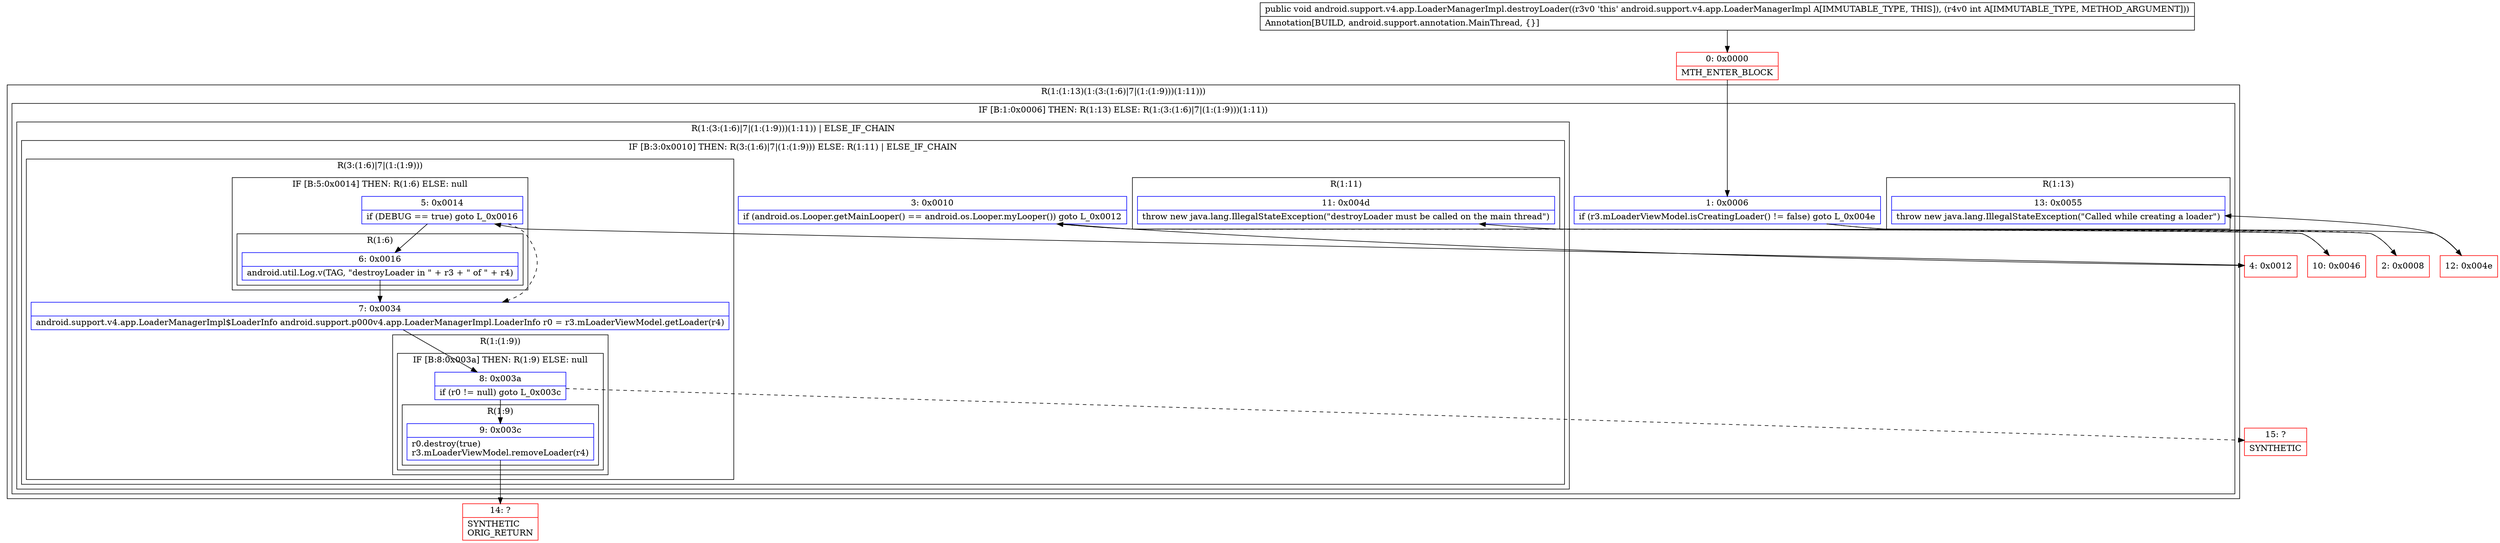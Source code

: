 digraph "CFG forandroid.support.v4.app.LoaderManagerImpl.destroyLoader(I)V" {
subgraph cluster_Region_1065331004 {
label = "R(1:(1:13)(1:(3:(1:6)|7|(1:(1:9)))(1:11)))";
node [shape=record,color=blue];
subgraph cluster_IfRegion_176896442 {
label = "IF [B:1:0x0006] THEN: R(1:13) ELSE: R(1:(3:(1:6)|7|(1:(1:9)))(1:11))";
node [shape=record,color=blue];
Node_1 [shape=record,label="{1\:\ 0x0006|if (r3.mLoaderViewModel.isCreatingLoader() != false) goto L_0x004e\l}"];
subgraph cluster_Region_430979585 {
label = "R(1:13)";
node [shape=record,color=blue];
Node_13 [shape=record,label="{13\:\ 0x0055|throw new java.lang.IllegalStateException(\"Called while creating a loader\")\l}"];
}
subgraph cluster_Region_838749251 {
label = "R(1:(3:(1:6)|7|(1:(1:9)))(1:11)) | ELSE_IF_CHAIN\l";
node [shape=record,color=blue];
subgraph cluster_IfRegion_1930048777 {
label = "IF [B:3:0x0010] THEN: R(3:(1:6)|7|(1:(1:9))) ELSE: R(1:11) | ELSE_IF_CHAIN\l";
node [shape=record,color=blue];
Node_3 [shape=record,label="{3\:\ 0x0010|if (android.os.Looper.getMainLooper() == android.os.Looper.myLooper()) goto L_0x0012\l}"];
subgraph cluster_Region_1180730165 {
label = "R(3:(1:6)|7|(1:(1:9)))";
node [shape=record,color=blue];
subgraph cluster_IfRegion_538936379 {
label = "IF [B:5:0x0014] THEN: R(1:6) ELSE: null";
node [shape=record,color=blue];
Node_5 [shape=record,label="{5\:\ 0x0014|if (DEBUG == true) goto L_0x0016\l}"];
subgraph cluster_Region_954712587 {
label = "R(1:6)";
node [shape=record,color=blue];
Node_6 [shape=record,label="{6\:\ 0x0016|android.util.Log.v(TAG, \"destroyLoader in \" + r3 + \" of \" + r4)\l}"];
}
}
Node_7 [shape=record,label="{7\:\ 0x0034|android.support.v4.app.LoaderManagerImpl$LoaderInfo android.support.p000v4.app.LoaderManagerImpl.LoaderInfo r0 = r3.mLoaderViewModel.getLoader(r4)\l}"];
subgraph cluster_Region_2075659520 {
label = "R(1:(1:9))";
node [shape=record,color=blue];
subgraph cluster_IfRegion_1115976754 {
label = "IF [B:8:0x003a] THEN: R(1:9) ELSE: null";
node [shape=record,color=blue];
Node_8 [shape=record,label="{8\:\ 0x003a|if (r0 != null) goto L_0x003c\l}"];
subgraph cluster_Region_727484599 {
label = "R(1:9)";
node [shape=record,color=blue];
Node_9 [shape=record,label="{9\:\ 0x003c|r0.destroy(true)\lr3.mLoaderViewModel.removeLoader(r4)\l}"];
}
}
}
}
subgraph cluster_Region_1505283331 {
label = "R(1:11)";
node [shape=record,color=blue];
Node_11 [shape=record,label="{11\:\ 0x004d|throw new java.lang.IllegalStateException(\"destroyLoader must be called on the main thread\")\l}"];
}
}
}
}
}
Node_0 [shape=record,color=red,label="{0\:\ 0x0000|MTH_ENTER_BLOCK\l}"];
Node_2 [shape=record,color=red,label="{2\:\ 0x0008}"];
Node_4 [shape=record,color=red,label="{4\:\ 0x0012}"];
Node_10 [shape=record,color=red,label="{10\:\ 0x0046}"];
Node_12 [shape=record,color=red,label="{12\:\ 0x004e}"];
Node_14 [shape=record,color=red,label="{14\:\ ?|SYNTHETIC\lORIG_RETURN\l}"];
Node_15 [shape=record,color=red,label="{15\:\ ?|SYNTHETIC\l}"];
MethodNode[shape=record,label="{public void android.support.v4.app.LoaderManagerImpl.destroyLoader((r3v0 'this' android.support.v4.app.LoaderManagerImpl A[IMMUTABLE_TYPE, THIS]), (r4v0 int A[IMMUTABLE_TYPE, METHOD_ARGUMENT]))  | Annotation[BUILD, android.support.annotation.MainThread, \{\}]\l}"];
MethodNode -> Node_0;
Node_1 -> Node_2[style=dashed];
Node_1 -> Node_12;
Node_3 -> Node_4;
Node_3 -> Node_10[style=dashed];
Node_5 -> Node_6;
Node_5 -> Node_7[style=dashed];
Node_6 -> Node_7;
Node_7 -> Node_8;
Node_8 -> Node_9;
Node_8 -> Node_15[style=dashed];
Node_9 -> Node_14;
Node_0 -> Node_1;
Node_2 -> Node_3;
Node_4 -> Node_5;
Node_10 -> Node_11;
Node_12 -> Node_13;
}

